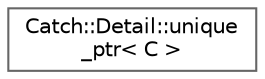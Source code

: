 digraph "Graphical Class Hierarchy"
{
 // LATEX_PDF_SIZE
  bgcolor="transparent";
  edge [fontname=Helvetica,fontsize=10,labelfontname=Helvetica,labelfontsize=10];
  node [fontname=Helvetica,fontsize=10,shape=box,height=0.2,width=0.4];
  rankdir="LR";
  Node0 [id="Node000000",label="Catch::Detail::unique\l_ptr\< C \>",height=0.2,width=0.4,color="grey40", fillcolor="white", style="filled",URL="$classCatch_1_1Detail_1_1unique__ptr.html",tooltip=" "];
}
